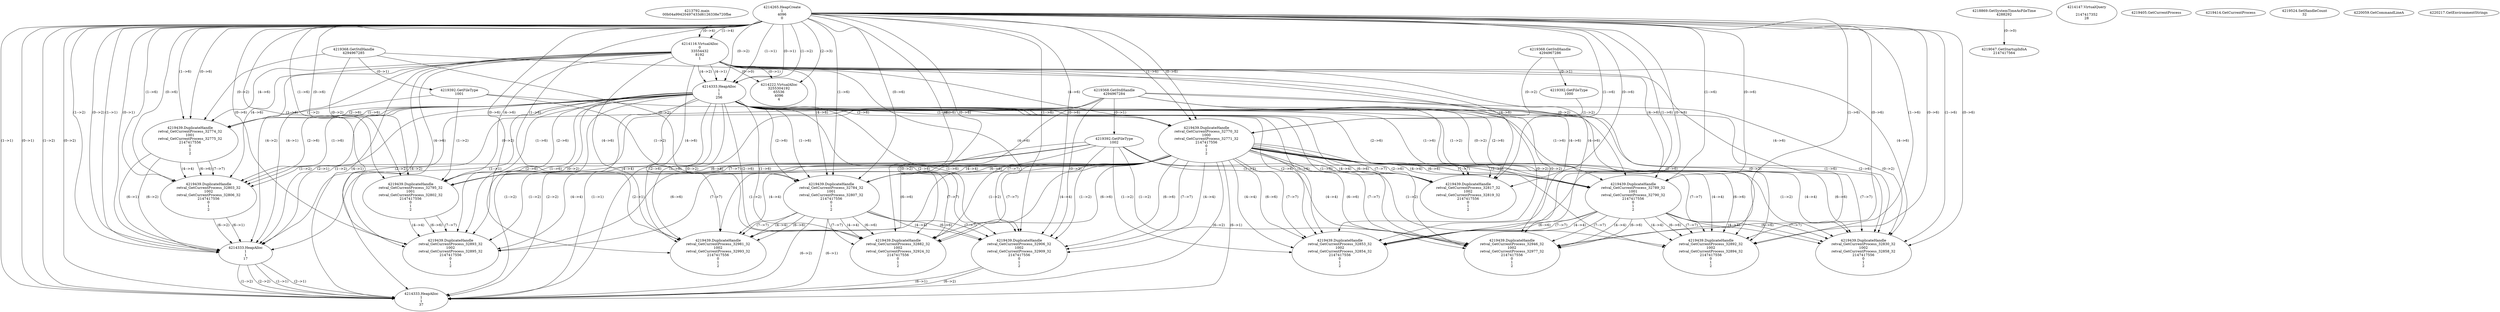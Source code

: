 // Global SCDG with merge call
digraph {
	0 [label="4213792.main
00b04a99420497433d6126338e720fbe"]
	1 [label="4214265.HeapCreate
1
4096
0"]
	2 [label="4218869.GetSystemTimeAsFileTime
4288292"]
	3 [label="4214116.VirtualAlloc
0
33554432
8192
1"]
	1 -> 3 [label="(1-->4)"]
	1 -> 3 [label="(0-->4)"]
	4 [label="4214147.VirtualQuery

2147417352
28"]
	5 [label="4214222.VirtualAlloc
3255304192
65536
4096
4"]
	3 -> 5 [label="(0-->1)"]
	1 -> 5 [label="(2-->3)"]
	3 -> 5 [label="(0-->0)"]
	6 [label="4219047.GetStartupInfoA
2147417564"]
	2 -> 6 [label="(0-->0)"]
	7 [label="4219368.GetStdHandle
4294967286"]
	8 [label="4219392.GetFileType
1000"]
	7 -> 8 [label="(0-->1)"]
	9 [label="4219405.GetCurrentProcess
"]
	10 [label="4214333.HeapAlloc
1
1
256"]
	1 -> 10 [label="(1-->1)"]
	1 -> 10 [label="(0-->1)"]
	3 -> 10 [label="(4-->1)"]
	1 -> 10 [label="(1-->2)"]
	1 -> 10 [label="(0-->2)"]
	3 -> 10 [label="(4-->2)"]
	11 [label="4219368.GetStdHandle
4294967285"]
	12 [label="4219392.GetFileType
1001"]
	11 -> 12 [label="(0-->1)"]
	13 [label="4219414.GetCurrentProcess
"]
	14 [label="4219439.DuplicateHandle
retval_GetCurrentProcess_32774_32
1001
retval_GetCurrentProcess_32775_32
2147417556
0
1
2"]
	11 -> 14 [label="(0-->2)"]
	12 -> 14 [label="(1-->2)"]
	1 -> 14 [label="(1-->6)"]
	1 -> 14 [label="(0-->6)"]
	3 -> 14 [label="(4-->6)"]
	10 -> 14 [label="(1-->6)"]
	10 -> 14 [label="(2-->6)"]
	15 [label="4219368.GetStdHandle
4294967284"]
	16 [label="4219392.GetFileType
1002"]
	15 -> 16 [label="(0-->1)"]
	17 [label="4219439.DuplicateHandle
retval_GetCurrentProcess_32803_32
1002
retval_GetCurrentProcess_32806_32
2147417556
0
1
2"]
	15 -> 17 [label="(0-->2)"]
	16 -> 17 [label="(1-->2)"]
	14 -> 17 [label="(4-->4)"]
	1 -> 17 [label="(1-->6)"]
	1 -> 17 [label="(0-->6)"]
	3 -> 17 [label="(4-->6)"]
	10 -> 17 [label="(1-->6)"]
	10 -> 17 [label="(2-->6)"]
	14 -> 17 [label="(6-->6)"]
	14 -> 17 [label="(7-->7)"]
	18 [label="4219524.SetHandleCount
32"]
	19 [label="4220059.GetCommandLineA
"]
	20 [label="4214333.HeapAlloc
1
1
17"]
	1 -> 20 [label="(1-->1)"]
	1 -> 20 [label="(0-->1)"]
	3 -> 20 [label="(4-->1)"]
	10 -> 20 [label="(1-->1)"]
	10 -> 20 [label="(2-->1)"]
	14 -> 20 [label="(6-->1)"]
	17 -> 20 [label="(6-->1)"]
	1 -> 20 [label="(1-->2)"]
	1 -> 20 [label="(0-->2)"]
	3 -> 20 [label="(4-->2)"]
	10 -> 20 [label="(1-->2)"]
	10 -> 20 [label="(2-->2)"]
	14 -> 20 [label="(6-->2)"]
	17 -> 20 [label="(6-->2)"]
	21 [label="4220217.GetEnvironmentStrings
"]
	22 [label="4219439.DuplicateHandle
retval_GetCurrentProcess_32770_32
1000
retval_GetCurrentProcess_32771_32
2147417556
0
1
2"]
	7 -> 22 [label="(0-->2)"]
	8 -> 22 [label="(1-->2)"]
	1 -> 22 [label="(1-->6)"]
	1 -> 22 [label="(0-->6)"]
	3 -> 22 [label="(4-->6)"]
	10 -> 22 [label="(1-->6)"]
	10 -> 22 [label="(2-->6)"]
	23 [label="4219439.DuplicateHandle
retval_GetCurrentProcess_32784_32
1001
retval_GetCurrentProcess_32807_32
2147417556
0
1
2"]
	11 -> 23 [label="(0-->2)"]
	12 -> 23 [label="(1-->2)"]
	22 -> 23 [label="(4-->4)"]
	1 -> 23 [label="(1-->6)"]
	1 -> 23 [label="(0-->6)"]
	3 -> 23 [label="(4-->6)"]
	10 -> 23 [label="(1-->6)"]
	10 -> 23 [label="(2-->6)"]
	22 -> 23 [label="(6-->6)"]
	22 -> 23 [label="(7-->7)"]
	24 [label="4219439.DuplicateHandle
retval_GetCurrentProcess_32981_32
1002
retval_GetCurrentProcess_32993_32
2147417556
0
1
2"]
	15 -> 24 [label="(0-->2)"]
	16 -> 24 [label="(1-->2)"]
	22 -> 24 [label="(4-->4)"]
	23 -> 24 [label="(4-->4)"]
	1 -> 24 [label="(1-->6)"]
	1 -> 24 [label="(0-->6)"]
	3 -> 24 [label="(4-->6)"]
	10 -> 24 [label="(1-->6)"]
	10 -> 24 [label="(2-->6)"]
	22 -> 24 [label="(6-->6)"]
	23 -> 24 [label="(6-->6)"]
	22 -> 24 [label="(7-->7)"]
	23 -> 24 [label="(7-->7)"]
	25 [label="4219439.DuplicateHandle
retval_GetCurrentProcess_32817_32
1002
retval_GetCurrentProcess_32819_32
2147417556
0
1
2"]
	15 -> 25 [label="(0-->2)"]
	16 -> 25 [label="(1-->2)"]
	22 -> 25 [label="(4-->4)"]
	1 -> 25 [label="(1-->6)"]
	1 -> 25 [label="(0-->6)"]
	3 -> 25 [label="(4-->6)"]
	10 -> 25 [label="(1-->6)"]
	10 -> 25 [label="(2-->6)"]
	22 -> 25 [label="(6-->6)"]
	22 -> 25 [label="(7-->7)"]
	26 [label="4219439.DuplicateHandle
retval_GetCurrentProcess_32789_32
1001
retval_GetCurrentProcess_32790_32
2147417556
0
1
2"]
	11 -> 26 [label="(0-->2)"]
	12 -> 26 [label="(1-->2)"]
	22 -> 26 [label="(4-->4)"]
	1 -> 26 [label="(1-->6)"]
	1 -> 26 [label="(0-->6)"]
	3 -> 26 [label="(4-->6)"]
	10 -> 26 [label="(1-->6)"]
	10 -> 26 [label="(2-->6)"]
	22 -> 26 [label="(6-->6)"]
	22 -> 26 [label="(7-->7)"]
	27 [label="4219439.DuplicateHandle
retval_GetCurrentProcess_32830_32
1002
retval_GetCurrentProcess_32858_32
2147417556
0
1
2"]
	15 -> 27 [label="(0-->2)"]
	16 -> 27 [label="(1-->2)"]
	22 -> 27 [label="(4-->4)"]
	26 -> 27 [label="(4-->4)"]
	1 -> 27 [label="(1-->6)"]
	1 -> 27 [label="(0-->6)"]
	3 -> 27 [label="(4-->6)"]
	10 -> 27 [label="(1-->6)"]
	10 -> 27 [label="(2-->6)"]
	22 -> 27 [label="(6-->6)"]
	26 -> 27 [label="(6-->6)"]
	22 -> 27 [label="(7-->7)"]
	26 -> 27 [label="(7-->7)"]
	28 [label="4219439.DuplicateHandle
retval_GetCurrentProcess_32906_32
1002
retval_GetCurrentProcess_32909_32
2147417556
0
1
2"]
	15 -> 28 [label="(0-->2)"]
	16 -> 28 [label="(1-->2)"]
	22 -> 28 [label="(4-->4)"]
	23 -> 28 [label="(4-->4)"]
	1 -> 28 [label="(1-->6)"]
	1 -> 28 [label="(0-->6)"]
	3 -> 28 [label="(4-->6)"]
	10 -> 28 [label="(1-->6)"]
	10 -> 28 [label="(2-->6)"]
	22 -> 28 [label="(6-->6)"]
	23 -> 28 [label="(6-->6)"]
	22 -> 28 [label="(7-->7)"]
	23 -> 28 [label="(7-->7)"]
	29 [label="4214333.HeapAlloc
1
1
37"]
	1 -> 29 [label="(1-->1)"]
	1 -> 29 [label="(0-->1)"]
	3 -> 29 [label="(4-->1)"]
	10 -> 29 [label="(1-->1)"]
	10 -> 29 [label="(2-->1)"]
	20 -> 29 [label="(1-->1)"]
	20 -> 29 [label="(2-->1)"]
	22 -> 29 [label="(6-->1)"]
	23 -> 29 [label="(6-->1)"]
	28 -> 29 [label="(6-->1)"]
	1 -> 29 [label="(1-->2)"]
	1 -> 29 [label="(0-->2)"]
	3 -> 29 [label="(4-->2)"]
	10 -> 29 [label="(1-->2)"]
	10 -> 29 [label="(2-->2)"]
	20 -> 29 [label="(1-->2)"]
	20 -> 29 [label="(2-->2)"]
	22 -> 29 [label="(6-->2)"]
	23 -> 29 [label="(6-->2)"]
	28 -> 29 [label="(6-->2)"]
	30 [label="4219439.DuplicateHandle
retval_GetCurrentProcess_32882_32
1002
retval_GetCurrentProcess_32924_32
2147417556
0
1
2"]
	15 -> 30 [label="(0-->2)"]
	16 -> 30 [label="(1-->2)"]
	22 -> 30 [label="(4-->4)"]
	23 -> 30 [label="(4-->4)"]
	1 -> 30 [label="(1-->6)"]
	1 -> 30 [label="(0-->6)"]
	3 -> 30 [label="(4-->6)"]
	10 -> 30 [label="(1-->6)"]
	10 -> 30 [label="(2-->6)"]
	22 -> 30 [label="(6-->6)"]
	23 -> 30 [label="(6-->6)"]
	22 -> 30 [label="(7-->7)"]
	23 -> 30 [label="(7-->7)"]
	31 [label="4219439.DuplicateHandle
retval_GetCurrentProcess_32795_32
1001
retval_GetCurrentProcess_32802_32
2147417556
0
1
2"]
	11 -> 31 [label="(0-->2)"]
	12 -> 31 [label="(1-->2)"]
	22 -> 31 [label="(4-->4)"]
	1 -> 31 [label="(1-->6)"]
	1 -> 31 [label="(0-->6)"]
	3 -> 31 [label="(4-->6)"]
	10 -> 31 [label="(1-->6)"]
	10 -> 31 [label="(2-->6)"]
	22 -> 31 [label="(6-->6)"]
	22 -> 31 [label="(7-->7)"]
	32 [label="4219439.DuplicateHandle
retval_GetCurrentProcess_32893_32
1002
retval_GetCurrentProcess_32895_32
2147417556
0
1
2"]
	15 -> 32 [label="(0-->2)"]
	16 -> 32 [label="(1-->2)"]
	22 -> 32 [label="(4-->4)"]
	31 -> 32 [label="(4-->4)"]
	1 -> 32 [label="(1-->6)"]
	1 -> 32 [label="(0-->6)"]
	3 -> 32 [label="(4-->6)"]
	10 -> 32 [label="(1-->6)"]
	10 -> 32 [label="(2-->6)"]
	22 -> 32 [label="(6-->6)"]
	31 -> 32 [label="(6-->6)"]
	22 -> 32 [label="(7-->7)"]
	31 -> 32 [label="(7-->7)"]
	33 [label="4219439.DuplicateHandle
retval_GetCurrentProcess_32946_32
1002
retval_GetCurrentProcess_32977_32
2147417556
0
1
2"]
	15 -> 33 [label="(0-->2)"]
	16 -> 33 [label="(1-->2)"]
	22 -> 33 [label="(4-->4)"]
	26 -> 33 [label="(4-->4)"]
	1 -> 33 [label="(1-->6)"]
	1 -> 33 [label="(0-->6)"]
	3 -> 33 [label="(4-->6)"]
	10 -> 33 [label="(1-->6)"]
	10 -> 33 [label="(2-->6)"]
	22 -> 33 [label="(6-->6)"]
	26 -> 33 [label="(6-->6)"]
	22 -> 33 [label="(7-->7)"]
	26 -> 33 [label="(7-->7)"]
	34 [label="4219439.DuplicateHandle
retval_GetCurrentProcess_32892_32
1002
retval_GetCurrentProcess_32894_32
2147417556
0
1
2"]
	15 -> 34 [label="(0-->2)"]
	16 -> 34 [label="(1-->2)"]
	22 -> 34 [label="(4-->4)"]
	26 -> 34 [label="(4-->4)"]
	1 -> 34 [label="(1-->6)"]
	1 -> 34 [label="(0-->6)"]
	3 -> 34 [label="(4-->6)"]
	10 -> 34 [label="(1-->6)"]
	10 -> 34 [label="(2-->6)"]
	22 -> 34 [label="(6-->6)"]
	26 -> 34 [label="(6-->6)"]
	22 -> 34 [label="(7-->7)"]
	26 -> 34 [label="(7-->7)"]
	35 [label="4219439.DuplicateHandle
retval_GetCurrentProcess_32853_32
1002
retval_GetCurrentProcess_32854_32
2147417556
0
1
2"]
	15 -> 35 [label="(0-->2)"]
	16 -> 35 [label="(1-->2)"]
	22 -> 35 [label="(4-->4)"]
	26 -> 35 [label="(4-->4)"]
	1 -> 35 [label="(1-->6)"]
	1 -> 35 [label="(0-->6)"]
	3 -> 35 [label="(4-->6)"]
	10 -> 35 [label="(1-->6)"]
	10 -> 35 [label="(2-->6)"]
	22 -> 35 [label="(6-->6)"]
	26 -> 35 [label="(6-->6)"]
	22 -> 35 [label="(7-->7)"]
	26 -> 35 [label="(7-->7)"]
}
